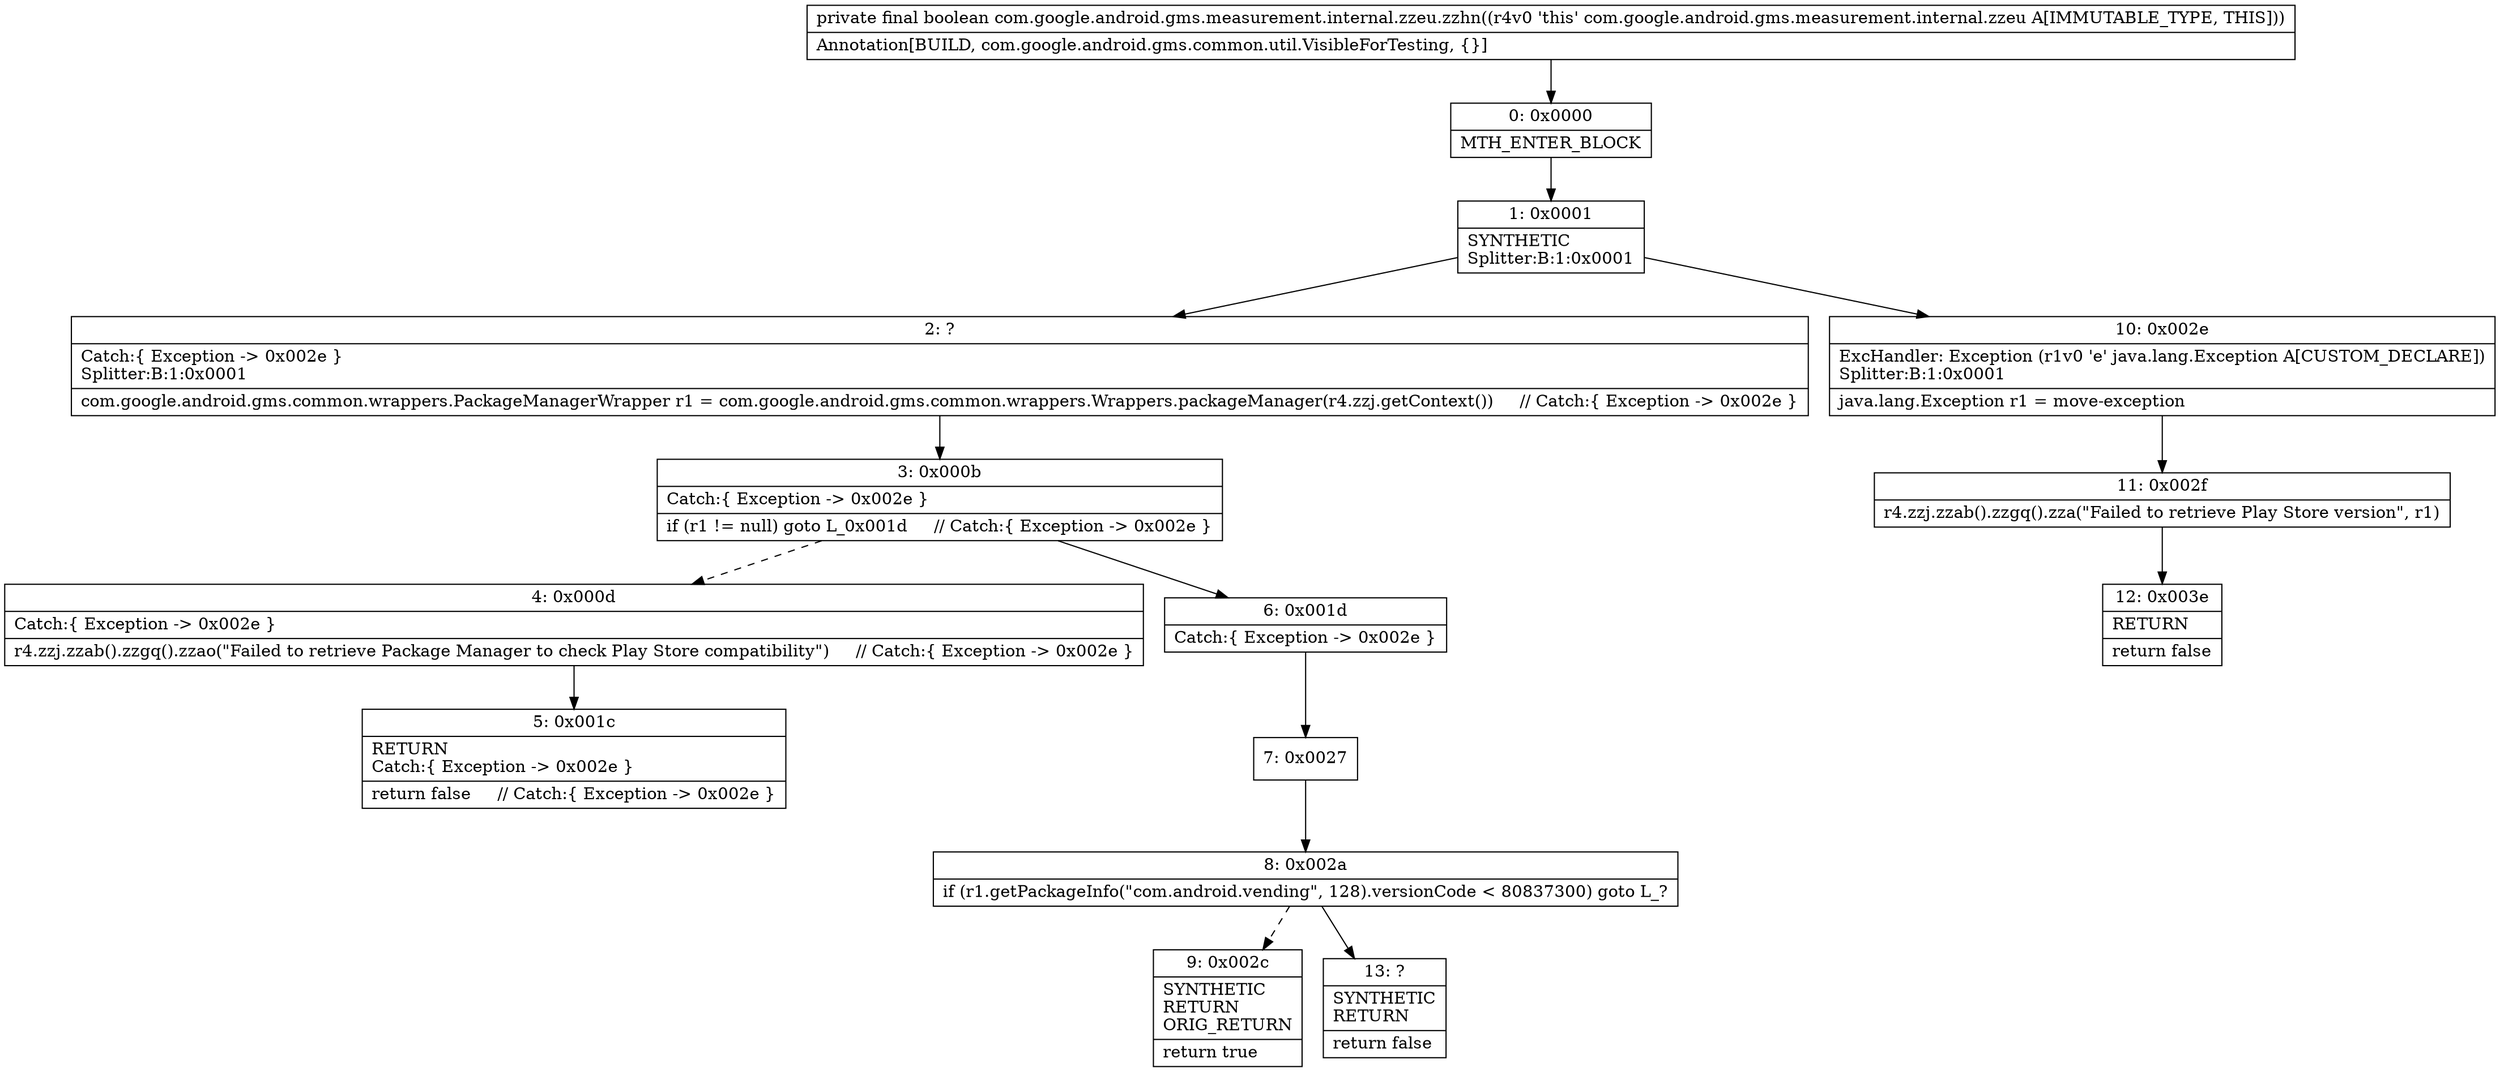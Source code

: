 digraph "CFG forcom.google.android.gms.measurement.internal.zzeu.zzhn()Z" {
Node_0 [shape=record,label="{0\:\ 0x0000|MTH_ENTER_BLOCK\l}"];
Node_1 [shape=record,label="{1\:\ 0x0001|SYNTHETIC\lSplitter:B:1:0x0001\l}"];
Node_2 [shape=record,label="{2\:\ ?|Catch:\{ Exception \-\> 0x002e \}\lSplitter:B:1:0x0001\l|com.google.android.gms.common.wrappers.PackageManagerWrapper r1 = com.google.android.gms.common.wrappers.Wrappers.packageManager(r4.zzj.getContext())     \/\/ Catch:\{ Exception \-\> 0x002e \}\l}"];
Node_3 [shape=record,label="{3\:\ 0x000b|Catch:\{ Exception \-\> 0x002e \}\l|if (r1 != null) goto L_0x001d     \/\/ Catch:\{ Exception \-\> 0x002e \}\l}"];
Node_4 [shape=record,label="{4\:\ 0x000d|Catch:\{ Exception \-\> 0x002e \}\l|r4.zzj.zzab().zzgq().zzao(\"Failed to retrieve Package Manager to check Play Store compatibility\")     \/\/ Catch:\{ Exception \-\> 0x002e \}\l}"];
Node_5 [shape=record,label="{5\:\ 0x001c|RETURN\lCatch:\{ Exception \-\> 0x002e \}\l|return false     \/\/ Catch:\{ Exception \-\> 0x002e \}\l}"];
Node_6 [shape=record,label="{6\:\ 0x001d|Catch:\{ Exception \-\> 0x002e \}\l}"];
Node_7 [shape=record,label="{7\:\ 0x0027}"];
Node_8 [shape=record,label="{8\:\ 0x002a|if (r1.getPackageInfo(\"com.android.vending\", 128).versionCode \< 80837300) goto L_?\l}"];
Node_9 [shape=record,label="{9\:\ 0x002c|SYNTHETIC\lRETURN\lORIG_RETURN\l|return true\l}"];
Node_10 [shape=record,label="{10\:\ 0x002e|ExcHandler: Exception (r1v0 'e' java.lang.Exception A[CUSTOM_DECLARE])\lSplitter:B:1:0x0001\l|java.lang.Exception r1 = move\-exception\l}"];
Node_11 [shape=record,label="{11\:\ 0x002f|r4.zzj.zzab().zzgq().zza(\"Failed to retrieve Play Store version\", r1)\l}"];
Node_12 [shape=record,label="{12\:\ 0x003e|RETURN\l|return false\l}"];
Node_13 [shape=record,label="{13\:\ ?|SYNTHETIC\lRETURN\l|return false\l}"];
MethodNode[shape=record,label="{private final boolean com.google.android.gms.measurement.internal.zzeu.zzhn((r4v0 'this' com.google.android.gms.measurement.internal.zzeu A[IMMUTABLE_TYPE, THIS]))  | Annotation[BUILD, com.google.android.gms.common.util.VisibleForTesting, \{\}]\l}"];
MethodNode -> Node_0;
Node_0 -> Node_1;
Node_1 -> Node_2;
Node_1 -> Node_10;
Node_2 -> Node_3;
Node_3 -> Node_4[style=dashed];
Node_3 -> Node_6;
Node_4 -> Node_5;
Node_6 -> Node_7;
Node_7 -> Node_8;
Node_8 -> Node_9[style=dashed];
Node_8 -> Node_13;
Node_10 -> Node_11;
Node_11 -> Node_12;
}

